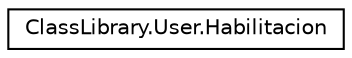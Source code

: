 digraph "Representación gráfica de la clase"
{
 // INTERACTIVE_SVG=YES
 // LATEX_PDF_SIZE
  edge [fontname="Helvetica",fontsize="10",labelfontname="Helvetica",labelfontsize="10"];
  node [fontname="Helvetica",fontsize="10",shape=record];
  rankdir="LR";
  Node0 [label="ClassLibrary.User.Habilitacion",height=0.2,width=0.4,color="black", fillcolor="white", style="filled",URL="$classClassLibrary_1_1User_1_1Habilitacion.html",tooltip="Clase representativa de las habilitaciones existentes aplicables a los residuos y emprendedores."];
}
